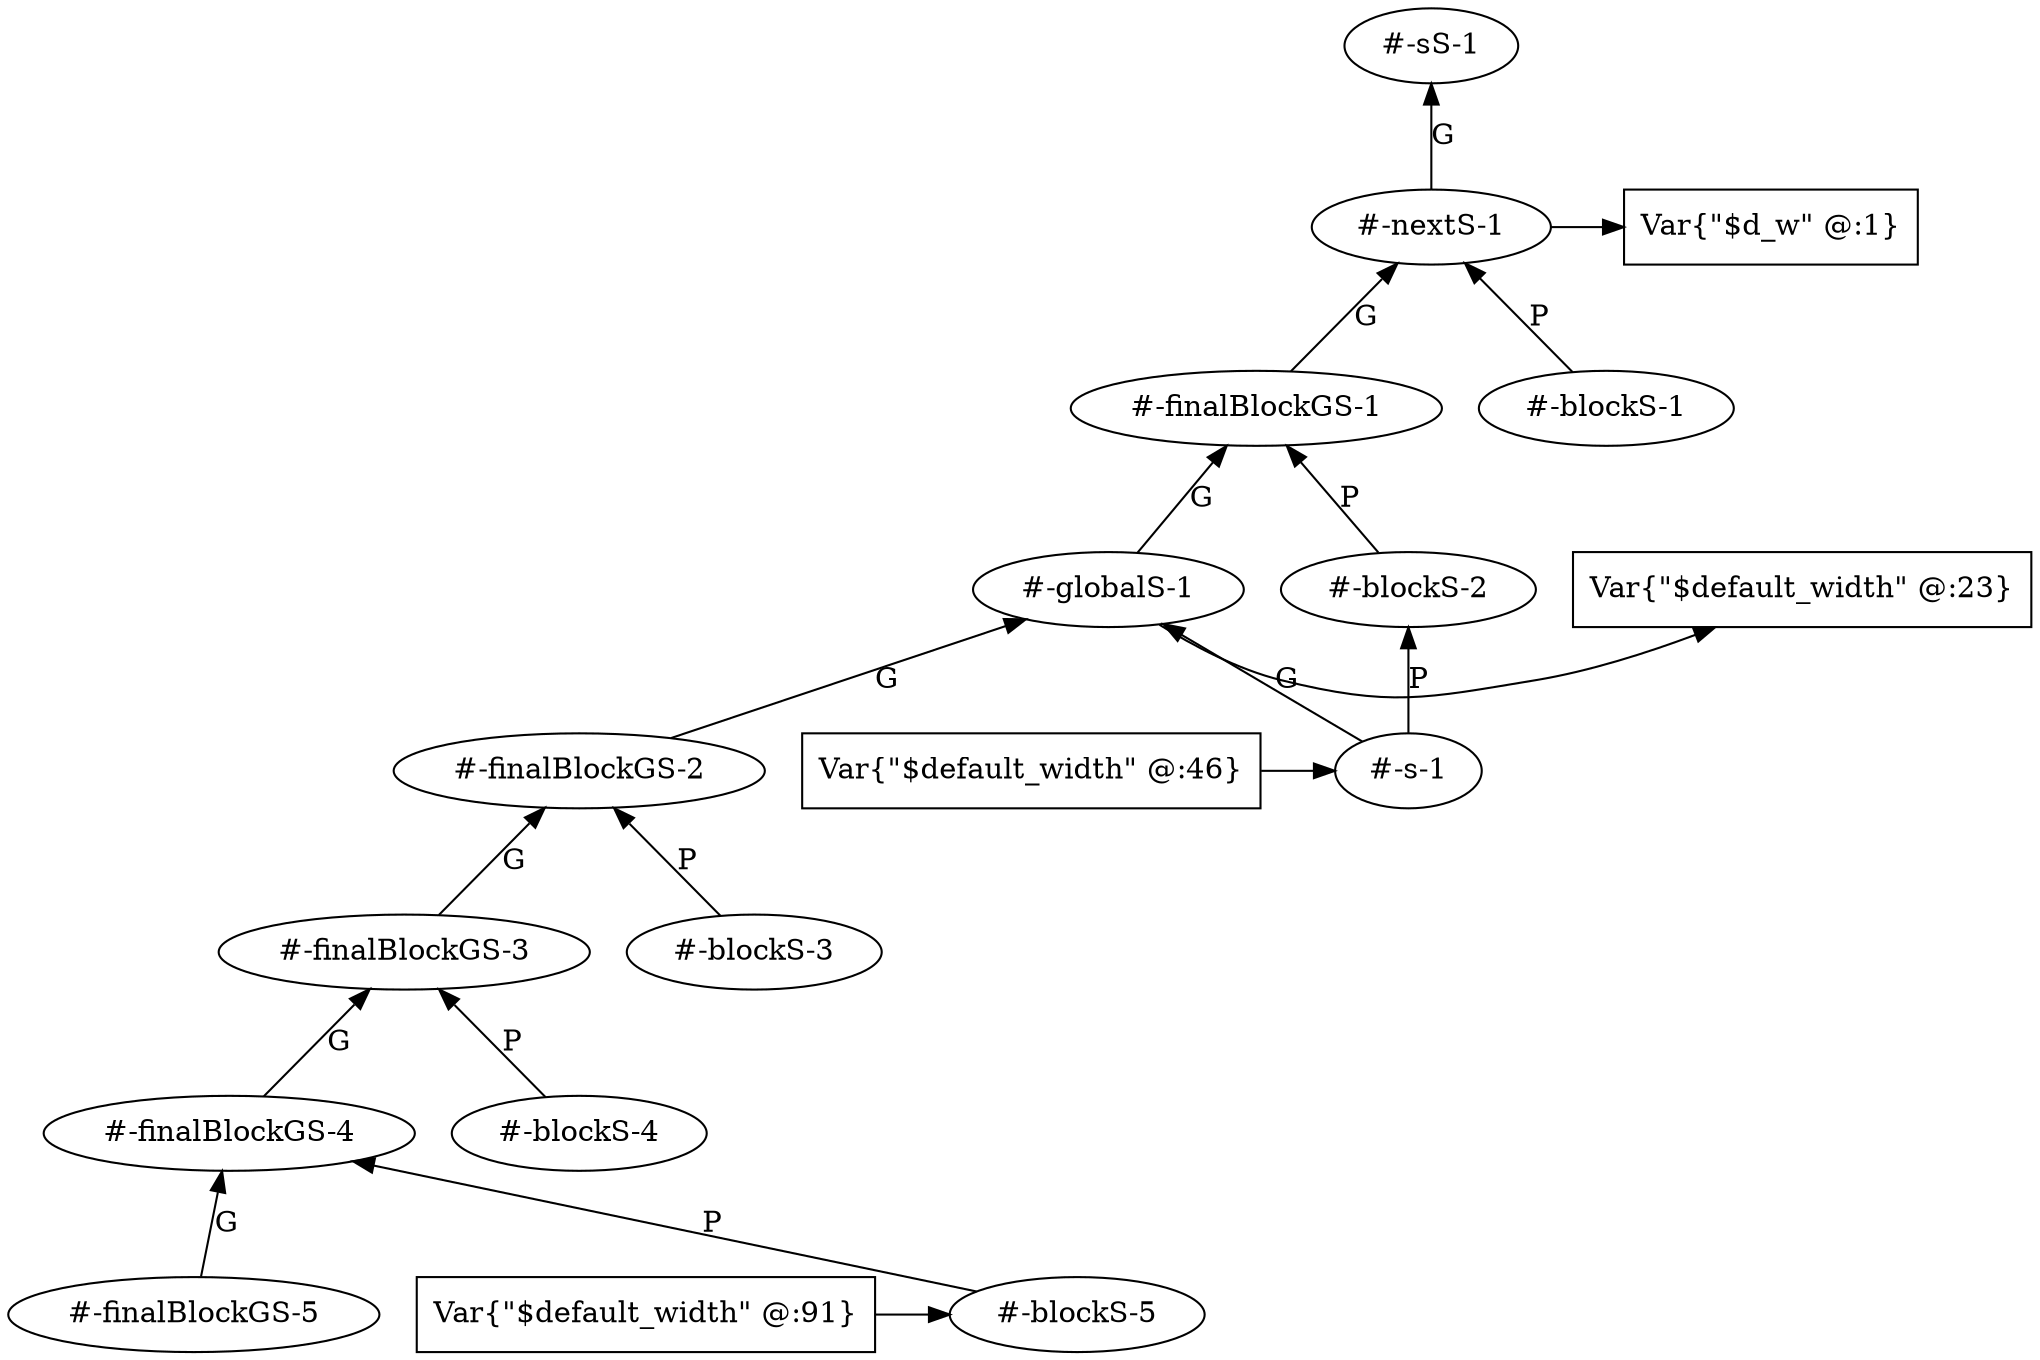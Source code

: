 digraph scope_graph {
rankdir="BT";

"#-blockS-5" [shape="ellipse"];

"#-blockS-5" -> "#-finalBlockGS-4" [label="P"];



{ rank="same";
  
  
  
  "Var{\"$default_width\" @:91}" [shape="box"];
  "Var{\"$default_width\" @:91}" -> "#-blockS-5";
  
  
  
  
  
}
{
  
  
}


"#-globalS-1" [shape="ellipse"];

"#-globalS-1" -> "#-finalBlockGS-1" [label="G"];



{ rank="same";
  
  "Var{\"$default_width\" @:23}" [shape="box"];
  "#-globalS-1" -> "Var{\"$default_width\" @:23}";
  
  
  
  
  
  
  
  
  
}
{
  
  
}


"#-s-1" [shape="ellipse"];

"#-s-1" -> "#-blockS-2" [label="P"];


"#-s-1" -> "#-globalS-1" [label="G"];



{ rank="same";
  
  
  
  "Var{\"$default_width\" @:46}" [shape="box"];
  "Var{\"$default_width\" @:46}" -> "#-s-1";
  
  
  
  
  
}
{
  
  
}


"#-finalBlockGS-1" [shape="ellipse"];

"#-finalBlockGS-1" -> "#-nextS-1" [label="G"];



{ rank="same";
  
  
  
  
  
  
}
{
  
  
}


"#-finalBlockGS-2" [shape="ellipse"];

"#-finalBlockGS-2" -> "#-globalS-1" [label="G"];



{ rank="same";
  
  
  
  
  
  
}
{
  
  
}


"#-finalBlockGS-3" [shape="ellipse"];

"#-finalBlockGS-3" -> "#-finalBlockGS-2" [label="G"];



{ rank="same";
  
  
  
  
  
  
}
{
  
  
}


"#-blockS-3" [shape="ellipse"];

"#-blockS-3" -> "#-finalBlockGS-2" [label="P"];



{ rank="same";
  
  
  
  
  
  
}
{
  
  
}


"#-blockS-4" [shape="ellipse"];

"#-blockS-4" -> "#-finalBlockGS-3" [label="P"];



{ rank="same";
  
  
  
  
  
  
}
{
  
  
}


"#-sS-1" [shape="ellipse"];


{ rank="same";
  
  
  
  
  
  
}
{
  
  
}


"#-nextS-1" [shape="ellipse"];

"#-nextS-1" -> "#-sS-1" [label="G"];



{ rank="same";
  
  "Var{\"$d_w\" @:1}" [shape="box"];
  "#-nextS-1" -> "Var{\"$d_w\" @:1}";
  
  
  
  
  
  
  
  
  
}
{
  
  
}


"#-finalBlockGS-4" [shape="ellipse"];

"#-finalBlockGS-4" -> "#-finalBlockGS-3" [label="G"];



{ rank="same";
  
  
  
  
  
  
}
{
  
  
}


"#-blockS-1" [shape="ellipse"];

"#-blockS-1" -> "#-nextS-1" [label="P"];



{ rank="same";
  
  
  
  
  
  
}
{
  
  
}


"#-finalBlockGS-5" [shape="ellipse"];

"#-finalBlockGS-5" -> "#-finalBlockGS-4" [label="G"];



{ rank="same";
  
  
  
  
  
  
}
{
  
  
}


"#-blockS-2" [shape="ellipse"];

"#-blockS-2" -> "#-finalBlockGS-1" [label="P"];



{ rank="same";
  
  
  
  
  
  
}
{
  
  
}


}